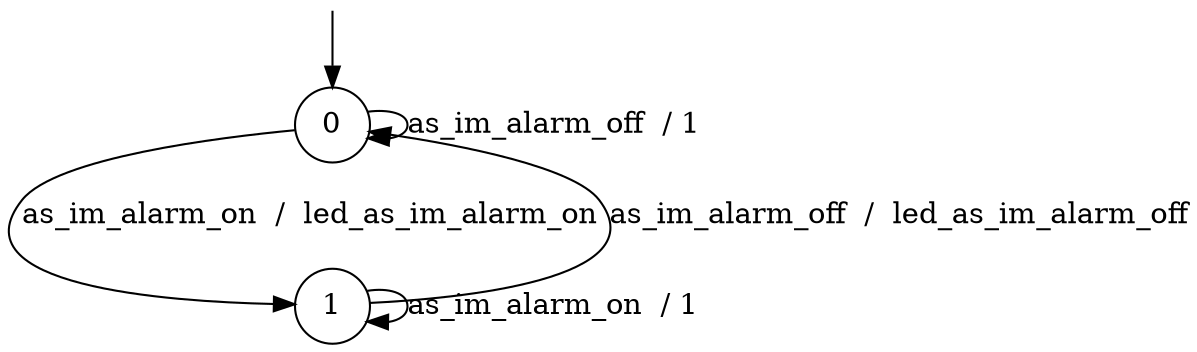 digraph g {

	s0 [shape="circle" label="0"];
	s1 [shape="circle" label="1"];
	s0 -> s0 [label="as_im_alarm_off  / 1"];
	s0 -> s1 [label="as_im_alarm_on  /  led_as_im_alarm_on"];
	s1 -> s0 [label="as_im_alarm_off  /  led_as_im_alarm_off"];
	s1 -> s1 [label="as_im_alarm_on  / 1"];

__start0 [label="" shape="none" width="0" height="0"];
__start0 -> s0;

}
